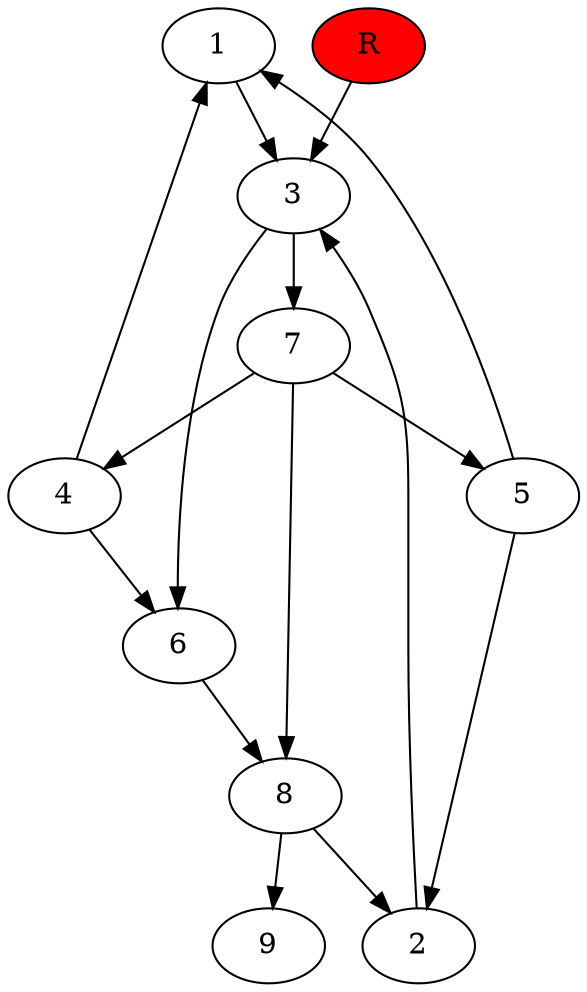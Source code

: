 digraph prb46081 {
	1
	2
	3
	4
	5
	6
	7
	8
	R [fillcolor="#ff0000" style=filled]
	1 -> 3
	2 -> 3
	3 -> 6
	3 -> 7
	4 -> 1
	4 -> 6
	5 -> 1
	5 -> 2
	6 -> 8
	7 -> 4
	7 -> 5
	7 -> 8
	8 -> 2
	8 -> 9
	R -> 3
}
